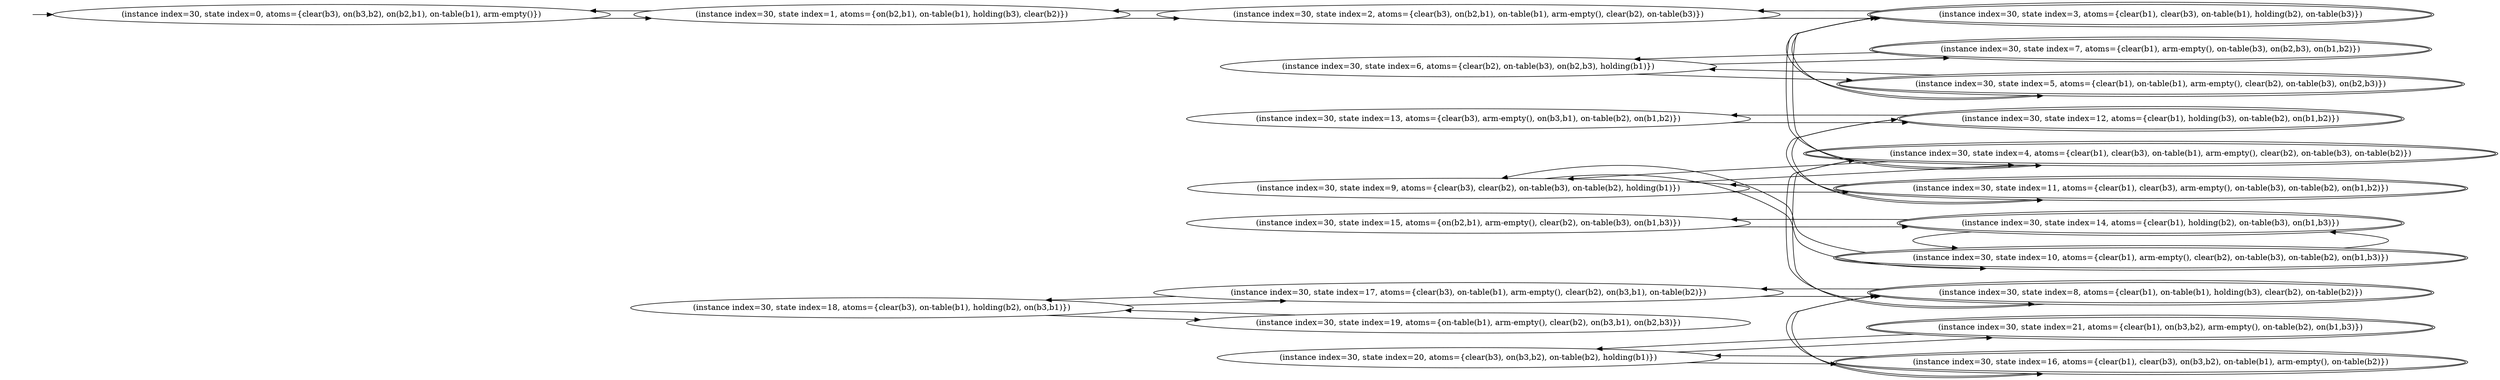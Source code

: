 digraph {
rankdir="LR"
s0[label="(instance index=30, state index=0, atoms={clear(b3), on(b3,b2), on(b2,b1), on-table(b1), arm-empty()})"]
s19[label="(instance index=30, state index=19, atoms={on-table(b1), arm-empty(), clear(b2), on(b3,b1), on(b2,b3)})"]
s1[label="(instance index=30, state index=1, atoms={on(b2,b1), on-table(b1), holding(b3), clear(b2)})"]
s18[label="(instance index=30, state index=18, atoms={clear(b3), on-table(b1), holding(b2), on(b3,b1)})"]
s2[label="(instance index=30, state index=2, atoms={clear(b3), on(b2,b1), on-table(b1), arm-empty(), clear(b2), on-table(b3)})"]
s15[label="(instance index=30, state index=15, atoms={on(b2,b1), arm-empty(), clear(b2), on-table(b3), on(b1,b3)})"]
s6[label="(instance index=30, state index=6, atoms={clear(b2), on-table(b3), on(b2,b3), holding(b1)})"]
s17[label="(instance index=30, state index=17, atoms={clear(b3), on-table(b1), arm-empty(), clear(b2), on(b3,b1), on-table(b2)})"]
s20[label="(instance index=30, state index=20, atoms={clear(b3), on(b3,b2), on-table(b2), holding(b1)})"]
s13[label="(instance index=30, state index=13, atoms={clear(b3), arm-empty(), on(b3,b1), on-table(b2), on(b1,b2)})"]
s9[label="(instance index=30, state index=9, atoms={clear(b3), clear(b2), on-table(b3), on-table(b2), holding(b1)})"]
s12[peripheries=2,label="(instance index=30, state index=12, atoms={clear(b1), holding(b3), on-table(b2), on(b1,b2)})"]
s11[peripheries=2,label="(instance index=30, state index=11, atoms={clear(b1), clear(b3), arm-empty(), on-table(b3), on-table(b2), on(b1,b2)})"]
s21[peripheries=2,label="(instance index=30, state index=21, atoms={clear(b1), on(b3,b2), arm-empty(), on-table(b2), on(b1,b3)})"]
s8[peripheries=2,label="(instance index=30, state index=8, atoms={clear(b1), on-table(b1), holding(b3), clear(b2), on-table(b2)})"]
s10[peripheries=2,label="(instance index=30, state index=10, atoms={clear(b1), arm-empty(), clear(b2), on-table(b3), on-table(b2), on(b1,b3)})"]
s7[peripheries=2,label="(instance index=30, state index=7, atoms={clear(b1), arm-empty(), on-table(b3), on(b2,b3), on(b1,b2)})"]
s16[peripheries=2,label="(instance index=30, state index=16, atoms={clear(b1), clear(b3), on(b3,b2), on-table(b1), arm-empty(), on-table(b2)})"]
s3[peripheries=2,label="(instance index=30, state index=3, atoms={clear(b1), clear(b3), on-table(b1), holding(b2), on-table(b3)})"]
s5[peripheries=2,label="(instance index=30, state index=5, atoms={clear(b1), on-table(b1), arm-empty(), clear(b2), on-table(b3), on(b2,b3)})"]
s4[peripheries=2,label="(instance index=30, state index=4, atoms={clear(b1), clear(b3), on-table(b1), arm-empty(), clear(b2), on-table(b3), on-table(b2)})"]
s14[peripheries=2,label="(instance index=30, state index=14, atoms={clear(b1), holding(b2), on-table(b3), on(b1,b3)})"]
Dangling [ label = "", style = invis ]
{ rank = same; Dangling }
Dangling -> s0
{ rank = same; s0}
{ rank = same; s1,s18}
{ rank = same; s2,s15,s6,s17,s20,s13,s9}
{ rank = same; s12,s11,s21,s8,s10,s7,s16,s3,s5,s4,s14}
{
s0->s1
s19->s18
}
{
s1->s2
s1->s0
s18->s19
s18->s17
}
{
s2->s3
s2->s1
s15->s14
s6->s7
s6->s5
s17->s18
s17->s8
s20->s21
s20->s16
s13->s12
s9->s11
s9->s4
s9->s10
}
{
s12->s13
s12->s11
s11->s12
s11->s9
s21->s20
s8->s17
s8->s4
s8->s16
s10->s14
s10->s9
s7->s6
s16->s20
s16->s8
s3->s4
s3->s5
s3->s2
s5->s6
s5->s3
s4->s3
s4->s9
s4->s8
s14->s15
s14->s10
}
}
